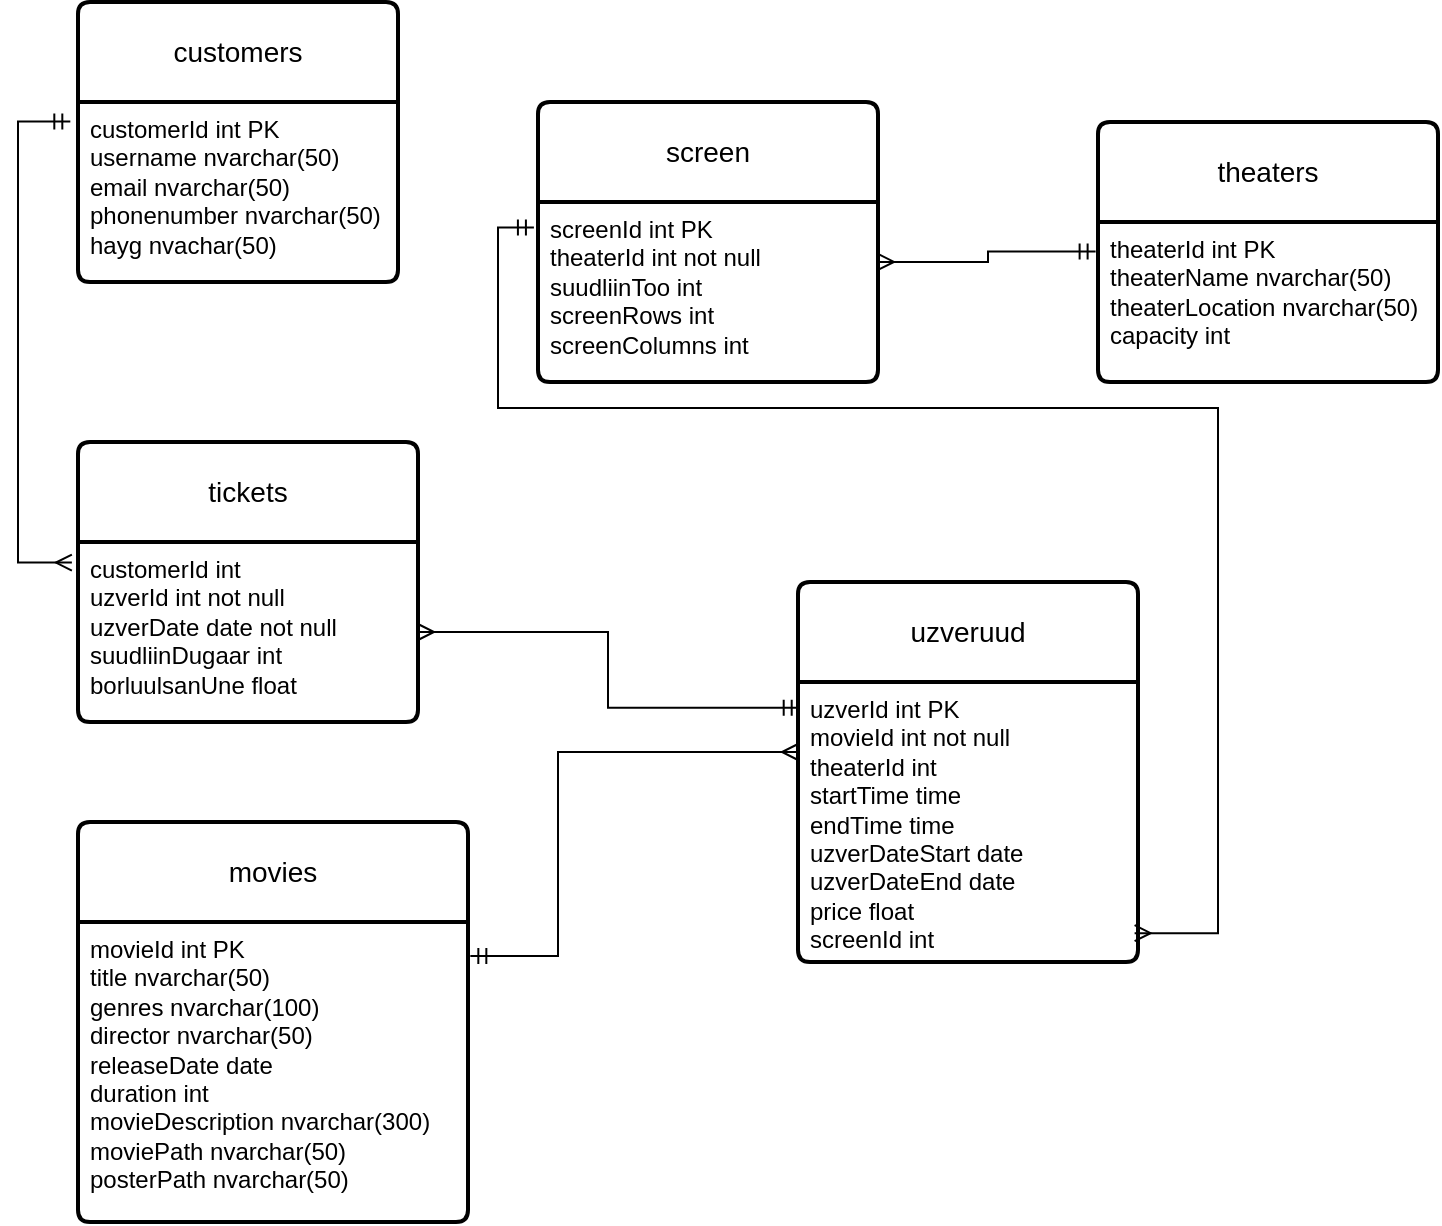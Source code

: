 <mxfile version="22.1.5" type="device">
  <diagram name="Page-1" id="MkRUP9fNNkP6nz2b_eqx">
    <mxGraphModel dx="1060" dy="598" grid="1" gridSize="10" guides="1" tooltips="1" connect="1" arrows="1" fold="1" page="1" pageScale="1" pageWidth="850" pageHeight="1100" math="0" shadow="0">
      <root>
        <mxCell id="0" />
        <mxCell id="1" parent="0" />
        <mxCell id="n44AzTjSirEI03Bkfnj2-16" value="customers" style="swimlane;childLayout=stackLayout;horizontal=1;startSize=50;horizontalStack=0;rounded=1;fontSize=14;fontStyle=0;strokeWidth=2;resizeParent=0;resizeLast=1;shadow=0;dashed=0;align=center;arcSize=4;whiteSpace=wrap;html=1;" parent="1" vertex="1">
          <mxGeometry x="70" y="160" width="160" height="140" as="geometry" />
        </mxCell>
        <mxCell id="n44AzTjSirEI03Bkfnj2-17" value="customerId int PK&lt;br&gt;username nvarchar(50)&lt;br&gt;email nvarchar(50)&lt;br&gt;phonenumber nvarchar(50)&lt;br&gt;hayg nvachar(50)" style="align=left;strokeColor=none;fillColor=none;spacingLeft=4;fontSize=12;verticalAlign=top;resizable=0;rotatable=0;part=1;html=1;" parent="n44AzTjSirEI03Bkfnj2-16" vertex="1">
          <mxGeometry y="50" width="160" height="90" as="geometry" />
        </mxCell>
        <mxCell id="n44AzTjSirEI03Bkfnj2-18" value="movies" style="swimlane;childLayout=stackLayout;horizontal=1;startSize=50;horizontalStack=0;rounded=1;fontSize=14;fontStyle=0;strokeWidth=2;resizeParent=0;resizeLast=1;shadow=0;dashed=0;align=center;arcSize=4;whiteSpace=wrap;html=1;" parent="1" vertex="1">
          <mxGeometry x="70" y="570" width="195" height="200" as="geometry" />
        </mxCell>
        <mxCell id="n44AzTjSirEI03Bkfnj2-19" value="movieId int PK&lt;br&gt;title nvarchar(50)&lt;br&gt;genres nvarchar(100)&lt;br&gt;director nvarchar(50)&lt;br&gt;releaseDate date&lt;br&gt;duration int&lt;br&gt;movieDescription nvarchar(300)&lt;br&gt;moviePath nvarchar(50)&lt;br&gt;posterPath nvarchar(50)" style="align=left;strokeColor=none;fillColor=none;spacingLeft=4;fontSize=12;verticalAlign=top;resizable=0;rotatable=0;part=1;html=1;" parent="n44AzTjSirEI03Bkfnj2-18" vertex="1">
          <mxGeometry y="50" width="195" height="150" as="geometry" />
        </mxCell>
        <mxCell id="n44AzTjSirEI03Bkfnj2-20" value="screen" style="swimlane;childLayout=stackLayout;horizontal=1;startSize=50;horizontalStack=0;rounded=1;fontSize=14;fontStyle=0;strokeWidth=2;resizeParent=0;resizeLast=1;shadow=0;dashed=0;align=center;arcSize=4;whiteSpace=wrap;html=1;" parent="1" vertex="1">
          <mxGeometry x="300" y="210" width="170" height="140" as="geometry" />
        </mxCell>
        <mxCell id="n44AzTjSirEI03Bkfnj2-21" value="screenId int PK&lt;br&gt;theaterId int not null&lt;br&gt;suudliinToo int&lt;br&gt;screenRows int&lt;br&gt;screenColumns int" style="align=left;strokeColor=none;fillColor=none;spacingLeft=4;fontSize=12;verticalAlign=top;resizable=0;rotatable=0;part=1;html=1;" parent="n44AzTjSirEI03Bkfnj2-20" vertex="1">
          <mxGeometry y="50" width="170" height="90" as="geometry" />
        </mxCell>
        <mxCell id="n44AzTjSirEI03Bkfnj2-22" value="uzveruud" style="swimlane;childLayout=stackLayout;horizontal=1;startSize=50;horizontalStack=0;rounded=1;fontSize=14;fontStyle=0;strokeWidth=2;resizeParent=0;resizeLast=1;shadow=0;dashed=0;align=center;arcSize=4;whiteSpace=wrap;html=1;" parent="1" vertex="1">
          <mxGeometry x="430" y="450" width="170" height="190" as="geometry" />
        </mxCell>
        <mxCell id="n44AzTjSirEI03Bkfnj2-23" value="uzverId int PK&lt;br&gt;movieId int not null&lt;br&gt;theaterId int&lt;br&gt;startTime time&lt;br&gt;endTime time&lt;br&gt;uzverDateStart date&lt;br&gt;uzverDateEnd date&lt;br&gt;price float&lt;br&gt;screenId int" style="align=left;strokeColor=none;fillColor=none;spacingLeft=4;fontSize=12;verticalAlign=top;resizable=0;rotatable=0;part=1;html=1;" parent="n44AzTjSirEI03Bkfnj2-22" vertex="1">
          <mxGeometry y="50" width="170" height="140" as="geometry" />
        </mxCell>
        <mxCell id="n44AzTjSirEI03Bkfnj2-24" value="tickets" style="swimlane;childLayout=stackLayout;horizontal=1;startSize=50;horizontalStack=0;rounded=1;fontSize=14;fontStyle=0;strokeWidth=2;resizeParent=0;resizeLast=1;shadow=0;dashed=0;align=center;arcSize=4;whiteSpace=wrap;html=1;" parent="1" vertex="1">
          <mxGeometry x="70" y="380" width="170" height="140" as="geometry" />
        </mxCell>
        <mxCell id="n44AzTjSirEI03Bkfnj2-25" value="customerId int&amp;nbsp;&lt;br&gt;uzverId int not null&lt;br&gt;uzverDate date not null&lt;br&gt;suudliinDugaar int&amp;nbsp;&lt;br&gt;borluulsanUne float&lt;br&gt;" style="align=left;strokeColor=none;fillColor=none;spacingLeft=4;fontSize=12;verticalAlign=top;resizable=0;rotatable=0;part=1;html=1;" parent="n44AzTjSirEI03Bkfnj2-24" vertex="1">
          <mxGeometry y="50" width="170" height="90" as="geometry" />
        </mxCell>
        <mxCell id="n44AzTjSirEI03Bkfnj2-26" value="theaters" style="swimlane;childLayout=stackLayout;horizontal=1;startSize=50;horizontalStack=0;rounded=1;fontSize=14;fontStyle=0;strokeWidth=2;resizeParent=0;resizeLast=1;shadow=0;dashed=0;align=center;arcSize=4;whiteSpace=wrap;html=1;" parent="1" vertex="1">
          <mxGeometry x="580" y="220" width="170" height="130" as="geometry" />
        </mxCell>
        <mxCell id="n44AzTjSirEI03Bkfnj2-27" value="theaterId int PK&lt;br&gt;theaterName nvarchar(50)&lt;br&gt;theaterLocation nvarchar(50)&lt;br&gt;capacity int" style="align=left;strokeColor=none;fillColor=none;spacingLeft=4;fontSize=12;verticalAlign=top;resizable=0;rotatable=0;part=1;html=1;" parent="n44AzTjSirEI03Bkfnj2-26" vertex="1">
          <mxGeometry y="50" width="170" height="80" as="geometry" />
        </mxCell>
        <mxCell id="n44AzTjSirEI03Bkfnj2-29" style="edgeStyle=orthogonalEdgeStyle;rounded=0;orthogonalLoop=1;jettySize=auto;html=1;entryX=-0.007;entryY=0.185;entryDx=0;entryDy=0;entryPerimeter=0;exitX=1;exitY=0.333;exitDx=0;exitDy=0;exitPerimeter=0;startArrow=ERmany;startFill=0;endArrow=ERmandOne;endFill=0;" parent="1" source="n44AzTjSirEI03Bkfnj2-21" target="n44AzTjSirEI03Bkfnj2-27" edge="1">
          <mxGeometry relative="1" as="geometry" />
        </mxCell>
        <mxCell id="n44AzTjSirEI03Bkfnj2-30" style="edgeStyle=orthogonalEdgeStyle;rounded=0;orthogonalLoop=1;jettySize=auto;html=1;entryX=-0.012;entryY=0.142;entryDx=0;entryDy=0;entryPerimeter=0;exitX=0.99;exitY=0.897;exitDx=0;exitDy=0;exitPerimeter=0;endArrow=ERmandOne;endFill=0;startArrow=ERmany;startFill=0;" parent="1" source="n44AzTjSirEI03Bkfnj2-23" target="n44AzTjSirEI03Bkfnj2-21" edge="1">
          <mxGeometry relative="1" as="geometry">
            <Array as="points">
              <mxPoint x="640" y="626" />
              <mxPoint x="640" y="363" />
              <mxPoint x="280" y="363" />
              <mxPoint x="280" y="273" />
            </Array>
          </mxGeometry>
        </mxCell>
        <mxCell id="ZXVZC_J4xAfKdRdZgB5--1" style="edgeStyle=orthogonalEdgeStyle;rounded=0;orthogonalLoop=1;jettySize=auto;html=1;entryX=0.005;entryY=0.092;entryDx=0;entryDy=0;entryPerimeter=0;endArrow=ERmandOne;endFill=0;startArrow=ERmany;startFill=0;" edge="1" parent="1" source="n44AzTjSirEI03Bkfnj2-25" target="n44AzTjSirEI03Bkfnj2-23">
          <mxGeometry relative="1" as="geometry" />
        </mxCell>
        <mxCell id="ZXVZC_J4xAfKdRdZgB5--2" style="edgeStyle=orthogonalEdgeStyle;rounded=0;orthogonalLoop=1;jettySize=auto;html=1;entryX=-0.024;entryY=0.109;entryDx=0;entryDy=0;entryPerimeter=0;endArrow=ERmandOne;endFill=0;startArrow=ERmany;startFill=0;exitX=-0.018;exitY=0.114;exitDx=0;exitDy=0;exitPerimeter=0;" edge="1" parent="1" source="n44AzTjSirEI03Bkfnj2-25" target="n44AzTjSirEI03Bkfnj2-17">
          <mxGeometry relative="1" as="geometry">
            <mxPoint x="50" y="350" as="targetPoint" />
            <mxPoint x="60" y="440" as="sourcePoint" />
            <Array as="points">
              <mxPoint x="40" y="440" />
              <mxPoint x="40" y="220" />
            </Array>
          </mxGeometry>
        </mxCell>
        <mxCell id="ZXVZC_J4xAfKdRdZgB5--4" style="edgeStyle=orthogonalEdgeStyle;rounded=0;orthogonalLoop=1;jettySize=auto;html=1;exitX=0;exitY=0.25;exitDx=0;exitDy=0;entryX=1.006;entryY=0.113;entryDx=0;entryDy=0;entryPerimeter=0;endArrow=ERmandOne;endFill=0;startArrow=ERmany;startFill=0;" edge="1" parent="1" source="n44AzTjSirEI03Bkfnj2-23" target="n44AzTjSirEI03Bkfnj2-19">
          <mxGeometry relative="1" as="geometry">
            <mxPoint x="290" y="710" as="targetPoint" />
            <Array as="points">
              <mxPoint x="310" y="535" />
              <mxPoint x="310" y="637" />
            </Array>
          </mxGeometry>
        </mxCell>
      </root>
    </mxGraphModel>
  </diagram>
</mxfile>
